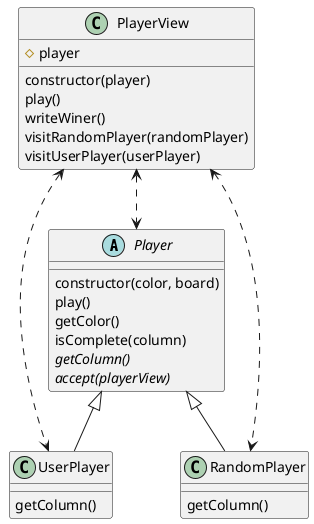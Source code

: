@startuml  

abstract class Player {
    constructor(color, board)
    play()
    getColor()
    isComplete(column)
    {abstract} getColumn()
    {abstract} accept(playerView)
}

class UserPlayer{
    getColumn()
}

class RandomPlayer{
    getColumn()
}

Player <|-down- UserPlayer 
Player <|-down- RandomPlayer

class PlayerView{
    #player
    constructor(player)
    play()
    writeWiner()
    visitRandomPlayer(randomPlayer)
    visitUserPlayer(userPlayer)
}

PlayerView <..> UserPlayer
PlayerView <..> RandomPlayer
PlayerView <..> Player

@enduml
